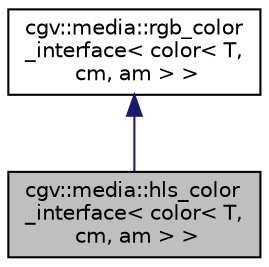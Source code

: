 digraph "cgv::media::hls_color_interface&lt; color&lt; T, cm, am &gt; &gt;"
{
  bgcolor="transparent";
  edge [fontname="Helvetica",fontsize="10",labelfontname="Helvetica",labelfontsize="10"];
  node [fontname="Helvetica",fontsize="10",shape=record];
  Node1 [label="cgv::media::hls_color\l_interface\< color\< T,\l cm, am \> \>",height=0.2,width=0.4,color="black", fillcolor="grey75", style="filled", fontcolor="black"];
  Node2 -> Node1 [dir="back",color="midnightblue",fontsize="10",style="solid",fontname="Helvetica"];
  Node2 [label="cgv::media::rgb_color\l_interface\< color\< T,\l cm, am \> \>",height=0.2,width=0.4,color="black",URL="$a00167.html",tooltip="read only implementation of rgb color interface including automatic conversion "];
}
